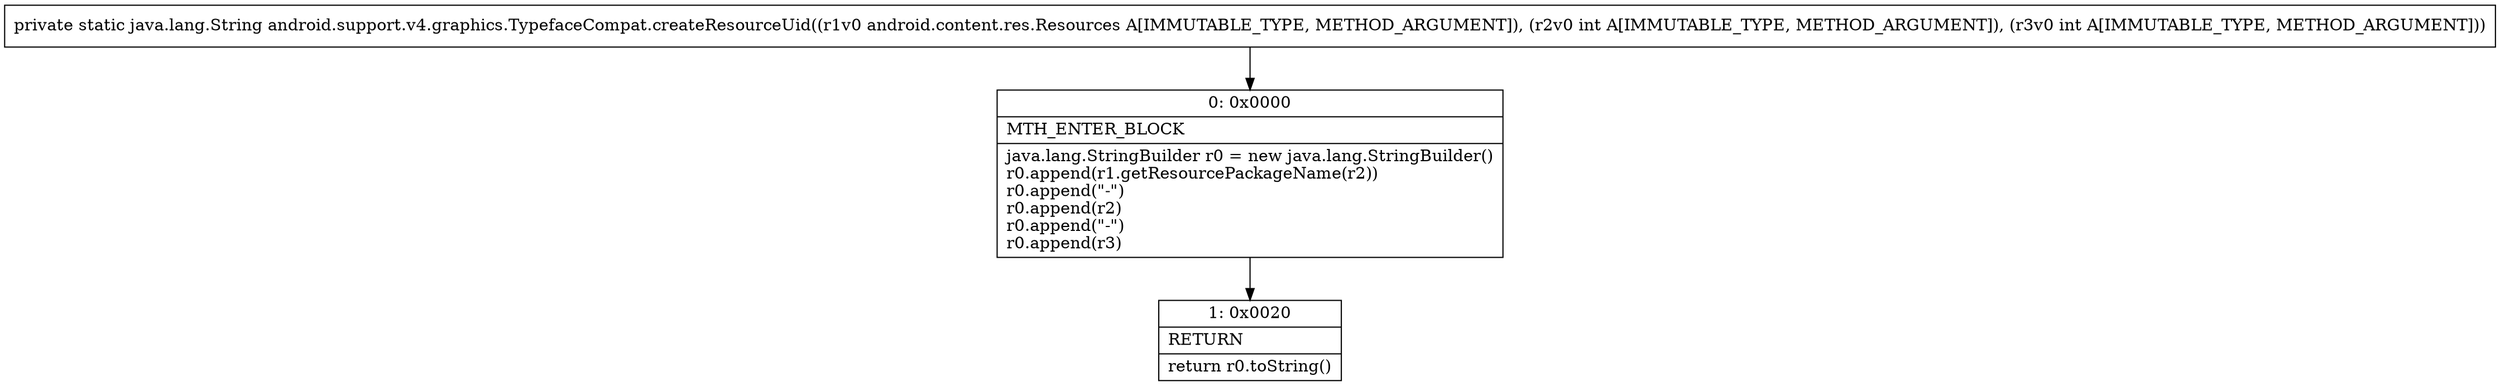 digraph "CFG forandroid.support.v4.graphics.TypefaceCompat.createResourceUid(Landroid\/content\/res\/Resources;II)Ljava\/lang\/String;" {
Node_0 [shape=record,label="{0\:\ 0x0000|MTH_ENTER_BLOCK\l|java.lang.StringBuilder r0 = new java.lang.StringBuilder()\lr0.append(r1.getResourcePackageName(r2))\lr0.append(\"\-\")\lr0.append(r2)\lr0.append(\"\-\")\lr0.append(r3)\l}"];
Node_1 [shape=record,label="{1\:\ 0x0020|RETURN\l|return r0.toString()\l}"];
MethodNode[shape=record,label="{private static java.lang.String android.support.v4.graphics.TypefaceCompat.createResourceUid((r1v0 android.content.res.Resources A[IMMUTABLE_TYPE, METHOD_ARGUMENT]), (r2v0 int A[IMMUTABLE_TYPE, METHOD_ARGUMENT]), (r3v0 int A[IMMUTABLE_TYPE, METHOD_ARGUMENT])) }"];
MethodNode -> Node_0;
Node_0 -> Node_1;
}

